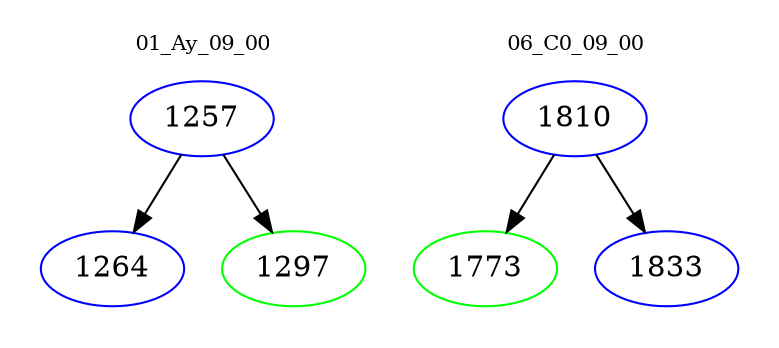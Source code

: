 digraph{
subgraph cluster_0 {
color = white
label = "01_Ay_09_00";
fontsize=10;
T0_1257 [label="1257", color="blue"]
T0_1257 -> T0_1264 [color="black"]
T0_1264 [label="1264", color="blue"]
T0_1257 -> T0_1297 [color="black"]
T0_1297 [label="1297", color="green"]
}
subgraph cluster_1 {
color = white
label = "06_C0_09_00";
fontsize=10;
T1_1810 [label="1810", color="blue"]
T1_1810 -> T1_1773 [color="black"]
T1_1773 [label="1773", color="green"]
T1_1810 -> T1_1833 [color="black"]
T1_1833 [label="1833", color="blue"]
}
}
